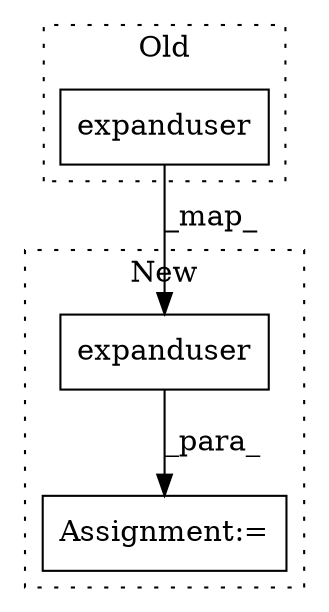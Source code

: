 digraph G {
subgraph cluster0 {
1 [label="expanduser" a="32" s="419,455" l="11,1" shape="box"];
label = "Old";
style="dotted";
}
subgraph cluster1 {
2 [label="expanduser" a="32" s="489,525" l="11,1" shape="box"];
3 [label="Assignment:=" a="7" s="480" l="1" shape="box"];
label = "New";
style="dotted";
}
1 -> 2 [label="_map_"];
2 -> 3 [label="_para_"];
}